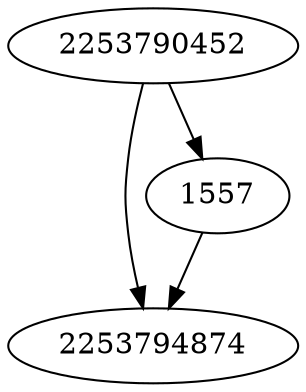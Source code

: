 strict digraph  {
2253794874;
2253790452;
1557;
2253790452 -> 1557;
2253790452 -> 2253794874;
1557 -> 2253794874;
}

